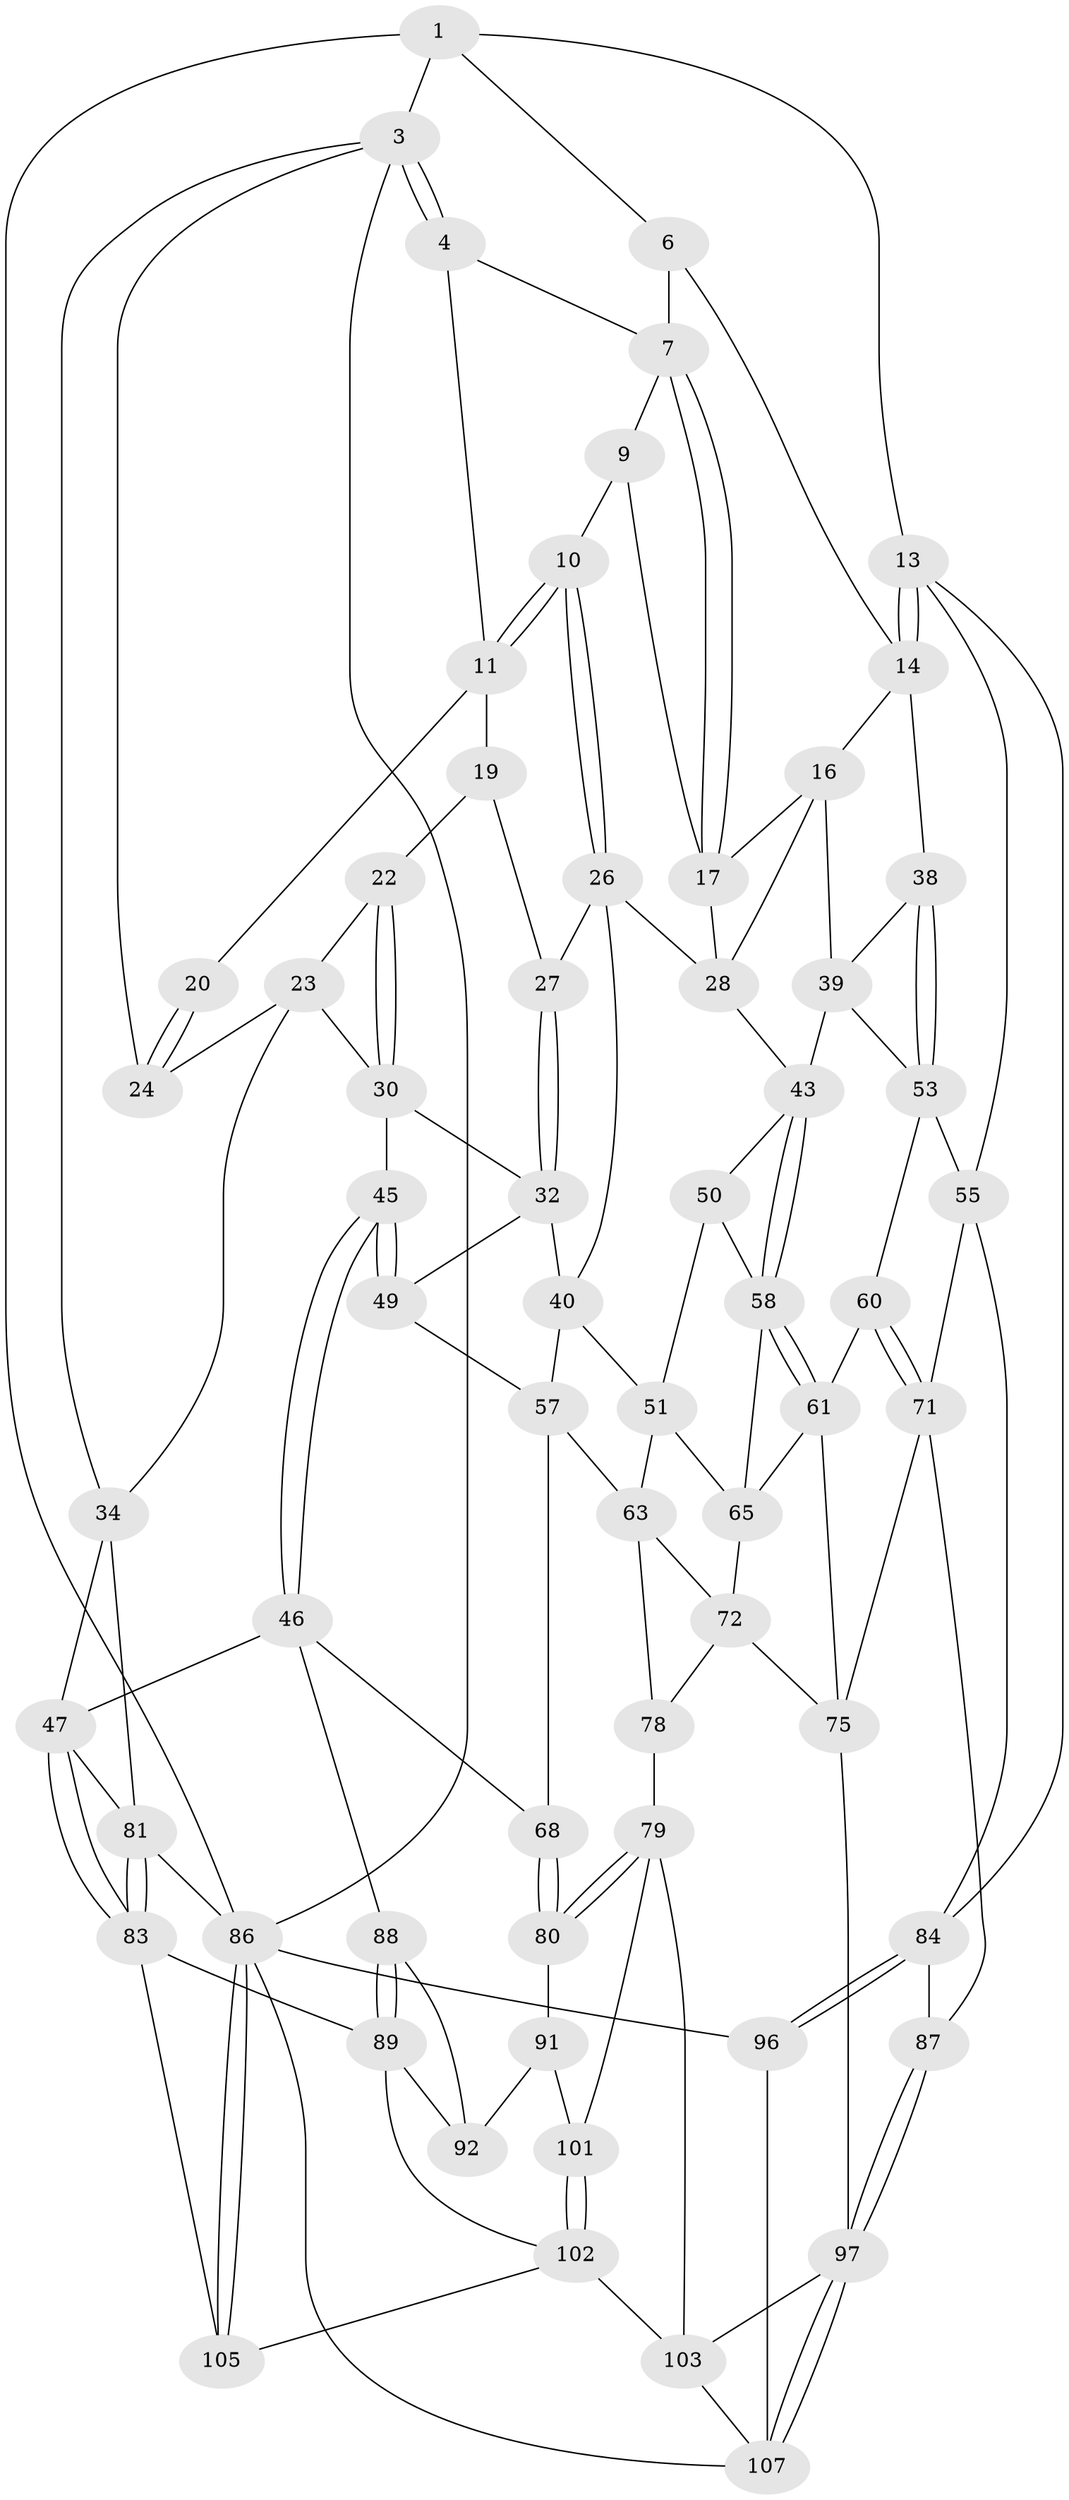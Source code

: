 // original degree distribution, {3: 0.037037037037037035, 6: 0.18518518518518517, 5: 0.6111111111111112, 4: 0.16666666666666666}
// Generated by graph-tools (version 1.1) at 2025/42/03/06/25 10:42:30]
// undirected, 64 vertices, 141 edges
graph export_dot {
graph [start="1"]
  node [color=gray90,style=filled];
  1 [pos="+0.9371970143376429+0",super="+2"];
  3 [pos="+0+0",super="+25"];
  4 [pos="+0.4602867778397584+0",super="+5"];
  6 [pos="+0.8437484620335364+0"];
  7 [pos="+0.7238689592911142+0.09451675303173142",super="+8"];
  9 [pos="+0.619695132853503+0.1877176551237197"];
  10 [pos="+0.40864101384769674+0.10998292041513273"];
  11 [pos="+0.40577038860281245+0.09724303820852165",super="+12"];
  13 [pos="+1+0.2851500842814196",super="+54"];
  14 [pos="+1+0.2853252237886112",super="+15"];
  16 [pos="+0.8259129394898906+0.22807177024783867",super="+36"];
  17 [pos="+0.742311699454008+0.1575130351094921",super="+18"];
  19 [pos="+0.19190351471037034+0.1690602643991485",super="+21"];
  20 [pos="+0.14933537234088962+0.07038626337985128"];
  22 [pos="+0.14619609828760288+0.23005696117573743"];
  23 [pos="+0.07332715789206182+0.21612599160926124",super="+31"];
  24 [pos="+0+0"];
  26 [pos="+0.39648855612754524+0.22811390325564204",super="+29"];
  27 [pos="+0.3004114814043754+0.27659713560249466"];
  28 [pos="+0.6461117095219743+0.2883817372977624",super="+37"];
  30 [pos="+0.16054180298399356+0.35512508475450805",super="+33"];
  32 [pos="+0.28425237704346223+0.30240560747170786",super="+41"];
  34 [pos="+0+0.46907834694480594",super="+35"];
  38 [pos="+0.9824642556623502+0.3582903432395992"];
  39 [pos="+0.8479113835725515+0.36860065773678213",super="+42"];
  40 [pos="+0.48059639023130063+0.39084641461314173",super="+52"];
  43 [pos="+0.7972490657464087+0.5138618297781724",super="+44"];
  45 [pos="+0.3026582507869039+0.5225307392348572"];
  46 [pos="+0.25838331639270246+0.6007826603388444",super="+69"];
  47 [pos="+0.1419965865315128+0.5904577861309889",super="+48"];
  49 [pos="+0.33159256606796433+0.5082927007255074"];
  50 [pos="+0.6219535832317554+0.5004405275312654"];
  51 [pos="+0.5914872369969899+0.5079097538987063",super="+62"];
  53 [pos="+0.8790820124298545+0.5103447835090448",super="+56"];
  55 [pos="+0.9598204317182536+0.5700281465467654",super="+70"];
  57 [pos="+0.5048876426126989+0.5832036163823201",super="+64"];
  58 [pos="+0.782847811844627+0.5377397795849889",super="+59"];
  60 [pos="+0.8625700378264414+0.6451926248422902"];
  61 [pos="+0.8235476120395822+0.6525605258479181",super="+66"];
  63 [pos="+0.5993180489516202+0.657095285512136",super="+73"];
  65 [pos="+0.7085497823208113+0.6333211560977533",super="+67"];
  68 [pos="+0.46705948734557456+0.6769641696124423"];
  71 [pos="+0.9092911218880236+0.7142754778601206",super="+74"];
  72 [pos="+0.7093235298407787+0.651717037122572",super="+77"];
  75 [pos="+0.8048758391753195+0.7309091756181735",super="+76"];
  78 [pos="+0.6006393627988755+0.7870148368880805"];
  79 [pos="+0.5601714185415342+0.8032898687114417",super="+100"];
  80 [pos="+0.4751811896892573+0.7181460646360893"];
  81 [pos="+0+0.8329997129534291",super="+82"];
  83 [pos="+0.0494868344954684+0.8352010016258385",super="+90"];
  84 [pos="+1+0.8165992683127754",super="+85"];
  86 [pos="+0+1",super="+95"];
  87 [pos="+0.8986088399384642+0.8336552299197574"];
  88 [pos="+0.2626141074205058+0.6118841056114992"];
  89 [pos="+0.17483597583667443+0.8408874304066961",super="+94"];
  91 [pos="+0.3937530410733287+0.7904447899343898",super="+99"];
  92 [pos="+0.30004216998404015+0.6989666068931745",super="+93"];
  96 [pos="+1+0.8250518983471086"];
  97 [pos="+0.8381281632643511+0.9153404192315637",super="+98"];
  101 [pos="+0.39291307636371825+0.8492635589260661"];
  102 [pos="+0.34006315281404936+0.9768679829102712",super="+104"];
  103 [pos="+0.5675819430846587+1",super="+106"];
  105 [pos="+0.2735090366116903+1"];
  107 [pos="+0.8420005694066719+0.9728390814475083",super="+108"];
  1 -- 6;
  1 -- 3;
  1 -- 13;
  1 -- 86;
  3 -- 4;
  3 -- 4;
  3 -- 86;
  3 -- 24;
  3 -- 34;
  4 -- 11;
  4 -- 7;
  6 -- 7;
  6 -- 14;
  7 -- 17;
  7 -- 17;
  7 -- 9;
  9 -- 10;
  9 -- 17;
  10 -- 11;
  10 -- 11;
  10 -- 26;
  10 -- 26;
  11 -- 19;
  11 -- 20;
  13 -- 14;
  13 -- 14;
  13 -- 84;
  13 -- 55;
  14 -- 38;
  14 -- 16;
  16 -- 17;
  16 -- 39;
  16 -- 28;
  17 -- 28;
  19 -- 27;
  19 -- 22;
  20 -- 24;
  20 -- 24;
  22 -- 23;
  22 -- 30;
  22 -- 30;
  23 -- 24;
  23 -- 34;
  23 -- 30;
  26 -- 27;
  26 -- 40;
  26 -- 28;
  27 -- 32;
  27 -- 32;
  28 -- 43;
  30 -- 32;
  30 -- 45;
  32 -- 49;
  32 -- 40;
  34 -- 47;
  34 -- 81;
  38 -- 39;
  38 -- 53;
  38 -- 53;
  39 -- 43;
  39 -- 53;
  40 -- 57;
  40 -- 51;
  43 -- 58;
  43 -- 58;
  43 -- 50;
  45 -- 46;
  45 -- 46;
  45 -- 49;
  45 -- 49;
  46 -- 47;
  46 -- 88;
  46 -- 68;
  47 -- 83;
  47 -- 83;
  47 -- 81;
  49 -- 57;
  50 -- 51;
  50 -- 58;
  51 -- 65;
  51 -- 63;
  53 -- 60;
  53 -- 55;
  55 -- 84;
  55 -- 71;
  57 -- 68;
  57 -- 63;
  58 -- 61;
  58 -- 61;
  58 -- 65;
  60 -- 61;
  60 -- 71;
  60 -- 71;
  61 -- 65;
  61 -- 75;
  63 -- 72;
  63 -- 78;
  65 -- 72;
  68 -- 80;
  68 -- 80;
  71 -- 75;
  71 -- 87;
  72 -- 75;
  72 -- 78;
  75 -- 97;
  78 -- 79;
  79 -- 80;
  79 -- 80;
  79 -- 103;
  79 -- 101;
  80 -- 91;
  81 -- 83;
  81 -- 83;
  81 -- 86;
  83 -- 89;
  83 -- 105;
  84 -- 96;
  84 -- 96;
  84 -- 87;
  86 -- 105;
  86 -- 105;
  86 -- 96;
  86 -- 107;
  87 -- 97;
  87 -- 97;
  88 -- 89;
  88 -- 89;
  88 -- 92;
  89 -- 102;
  89 -- 92;
  91 -- 92 [weight=2];
  91 -- 101;
  96 -- 107;
  97 -- 107;
  97 -- 107;
  97 -- 103;
  101 -- 102;
  101 -- 102;
  102 -- 105;
  102 -- 103;
  103 -- 107;
}
